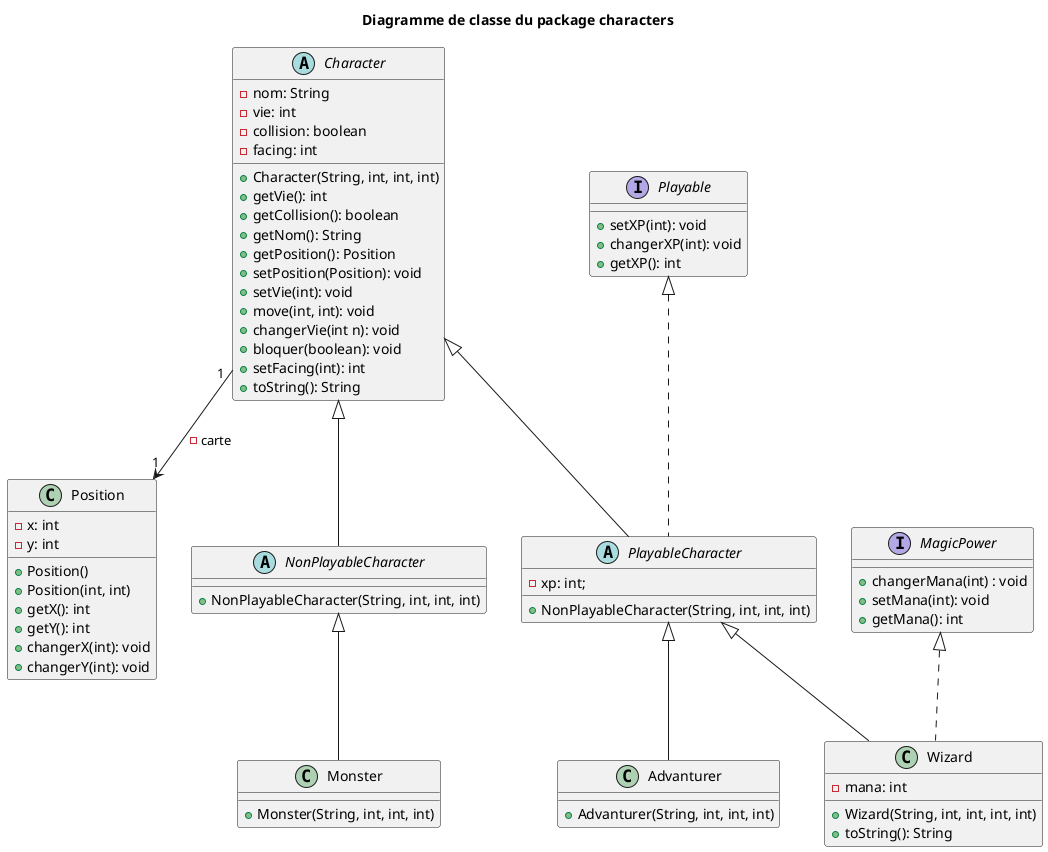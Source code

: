 @startuml

title Diagramme de classe du package characters

Character "1" --> "1" Position : - carte

abstract class Character {
    + Character(String, int, int, int)
    - nom: String
    - vie: int
    - collision: boolean
    - facing: int
    + getVie(): int
    + getCollision(): boolean
    + getNom(): String
    + getPosition(): Position
    + setPosition(Position): void
    + setVie(int): void 
    + move(int, int): void
    + changerVie(int n): void
    + bloquer(boolean): void
    + setFacing(int): int
    + toString(): String
}

interface Playable {
    + setXP(int): void
    + changerXP(int): void
    + getXP(): int
}

interface MagicPower {
    + changerMana(int) : void
    + setMana(int): void
    + getMana(): int
}

abstract class NonPlayableCharacter extends Character {
    + NonPlayableCharacter(String, int, int, int)
}
abstract class PlayableCharacter extends Character implements Playable {
    - xp: int;
    + NonPlayableCharacter(String, int, int, int)
}

class Advanturer extends PlayableCharacter {
    + Advanturer(String, int, int, int)
}
class Wizard extends PlayableCharacter implements MagicPower {
    - mana: int
    + Wizard(String, int, int, int, int)
    + toString(): String
}

class Monster extends NonPlayableCharacter {
    + Monster(String, int, int, int)
}

class Position {
    + Position()
    + Position(int, int)
    - x: int
    - y: int
    + getX(): int
    + getY(): int
    + changerX(int): void
    + changerY(int): void
}

@enduml